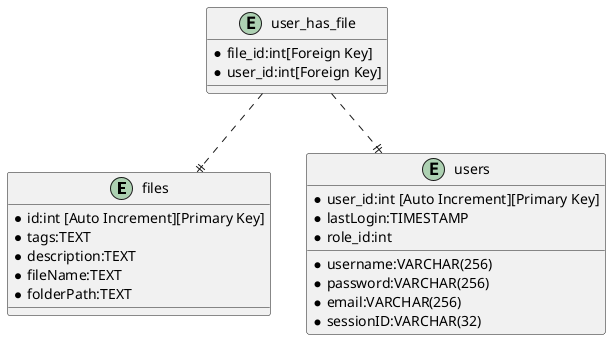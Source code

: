  @startuml
 entity files{
        *id:int [Auto Increment][Primary Key]
        *tags:TEXT
        *description:TEXT
        *fileName:TEXT
        *folderPath:TEXT
    } 

    entity users{
        *user_id:int [Auto Increment][Primary Key]
        *username:VARCHAR(256)
        *password:VARCHAR(256)
        *email:VARCHAR(256)
        *lastLogin:TIMESTAMP
        *sessionID:VARCHAR(32)
        *role_id:int
    }

    entity user_has_file{
        *file_id:int[Foreign Key]
        *user_id:int[Foreign Key]
    }

    user_has_file ..|| files
    user_has_file ..|| users
@enduml
